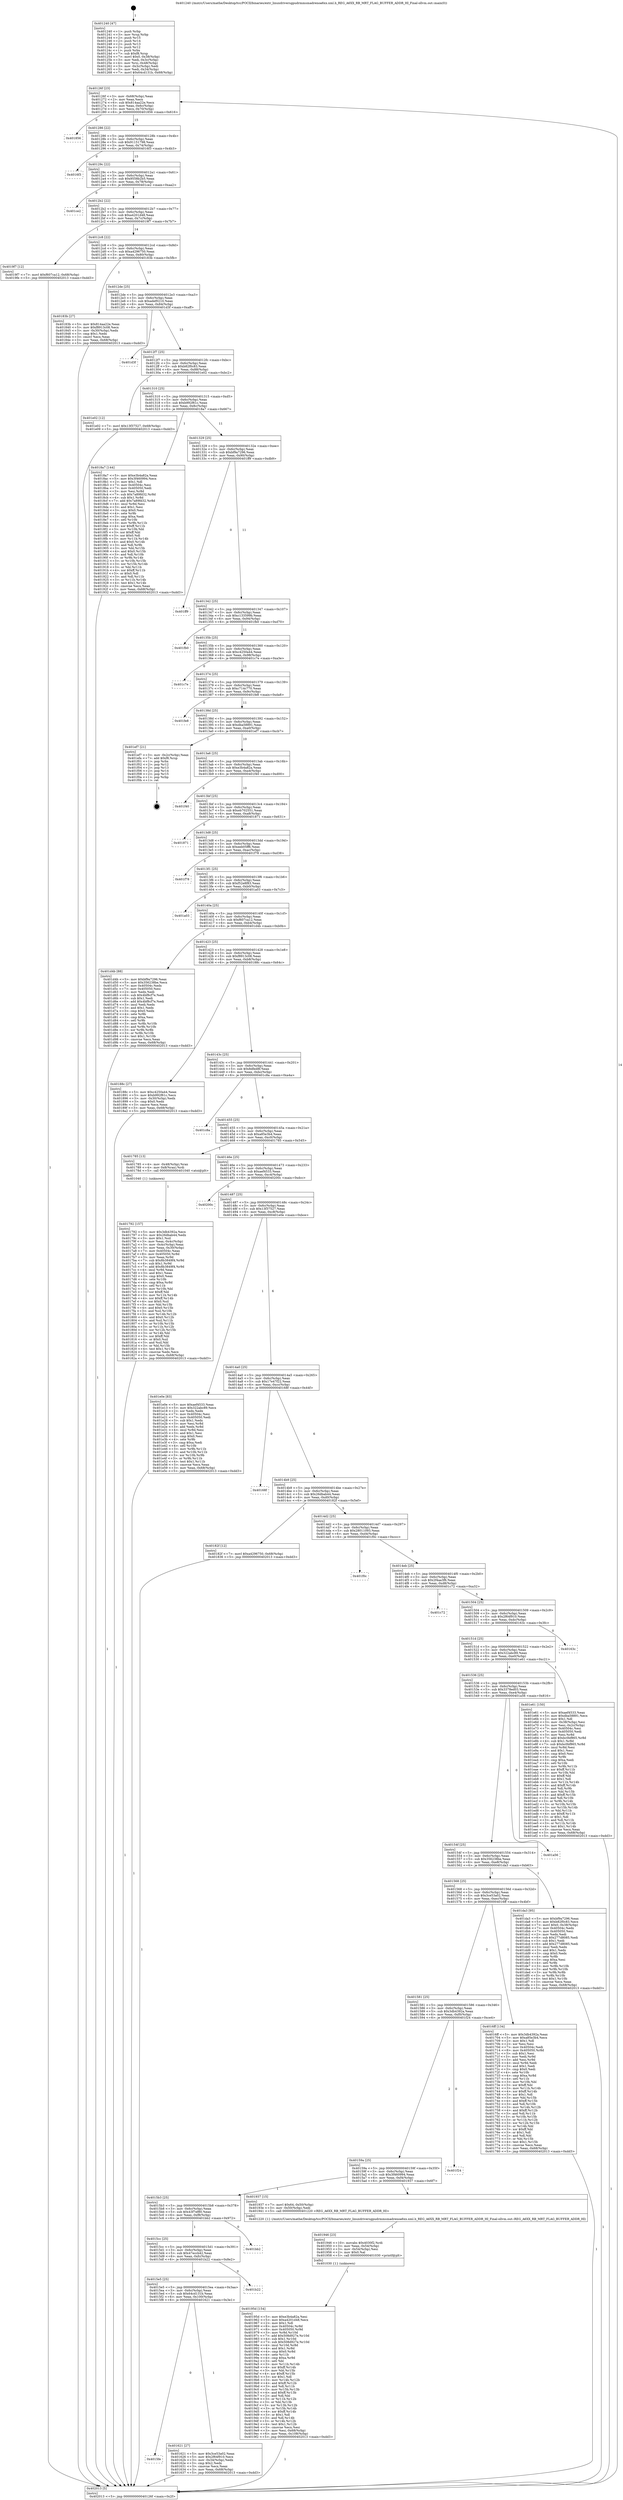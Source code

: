 digraph "0x401240" {
  label = "0x401240 (/mnt/c/Users/mathe/Desktop/tcc/POCII/binaries/extr_linuxdriversgpudrmmsmadrenoa6xx.xml.h_REG_A6XX_RB_MRT_FLAG_BUFFER_ADDR_HI_Final-ollvm.out::main(0))"
  labelloc = "t"
  node[shape=record]

  Entry [label="",width=0.3,height=0.3,shape=circle,fillcolor=black,style=filled]
  "0x40126f" [label="{
     0x40126f [23]\l
     | [instrs]\l
     &nbsp;&nbsp;0x40126f \<+3\>: mov -0x68(%rbp),%eax\l
     &nbsp;&nbsp;0x401272 \<+2\>: mov %eax,%ecx\l
     &nbsp;&nbsp;0x401274 \<+6\>: sub $0x814aa22e,%ecx\l
     &nbsp;&nbsp;0x40127a \<+3\>: mov %eax,-0x6c(%rbp)\l
     &nbsp;&nbsp;0x40127d \<+3\>: mov %ecx,-0x70(%rbp)\l
     &nbsp;&nbsp;0x401280 \<+6\>: je 0000000000401856 \<main+0x616\>\l
  }"]
  "0x401856" [label="{
     0x401856\l
  }", style=dashed]
  "0x401286" [label="{
     0x401286 [22]\l
     | [instrs]\l
     &nbsp;&nbsp;0x401286 \<+5\>: jmp 000000000040128b \<main+0x4b\>\l
     &nbsp;&nbsp;0x40128b \<+3\>: mov -0x6c(%rbp),%eax\l
     &nbsp;&nbsp;0x40128e \<+5\>: sub $0x91151798,%eax\l
     &nbsp;&nbsp;0x401293 \<+3\>: mov %eax,-0x74(%rbp)\l
     &nbsp;&nbsp;0x401296 \<+6\>: je 00000000004016f3 \<main+0x4b3\>\l
  }"]
  Exit [label="",width=0.3,height=0.3,shape=circle,fillcolor=black,style=filled,peripheries=2]
  "0x4016f3" [label="{
     0x4016f3\l
  }", style=dashed]
  "0x40129c" [label="{
     0x40129c [22]\l
     | [instrs]\l
     &nbsp;&nbsp;0x40129c \<+5\>: jmp 00000000004012a1 \<main+0x61\>\l
     &nbsp;&nbsp;0x4012a1 \<+3\>: mov -0x6c(%rbp),%eax\l
     &nbsp;&nbsp;0x4012a4 \<+5\>: sub $0x9558b2b5,%eax\l
     &nbsp;&nbsp;0x4012a9 \<+3\>: mov %eax,-0x78(%rbp)\l
     &nbsp;&nbsp;0x4012ac \<+6\>: je 0000000000401ce2 \<main+0xaa2\>\l
  }"]
  "0x40195d" [label="{
     0x40195d [154]\l
     | [instrs]\l
     &nbsp;&nbsp;0x40195d \<+5\>: mov $0xe3b4a82a,%esi\l
     &nbsp;&nbsp;0x401962 \<+5\>: mov $0xa4201d48,%ecx\l
     &nbsp;&nbsp;0x401967 \<+2\>: mov $0x1,%dl\l
     &nbsp;&nbsp;0x401969 \<+8\>: mov 0x40504c,%r8d\l
     &nbsp;&nbsp;0x401971 \<+8\>: mov 0x405050,%r9d\l
     &nbsp;&nbsp;0x401979 \<+3\>: mov %r8d,%r10d\l
     &nbsp;&nbsp;0x40197c \<+7\>: add $0x508d927e,%r10d\l
     &nbsp;&nbsp;0x401983 \<+4\>: sub $0x1,%r10d\l
     &nbsp;&nbsp;0x401987 \<+7\>: sub $0x508d927e,%r10d\l
     &nbsp;&nbsp;0x40198e \<+4\>: imul %r10d,%r8d\l
     &nbsp;&nbsp;0x401992 \<+4\>: and $0x1,%r8d\l
     &nbsp;&nbsp;0x401996 \<+4\>: cmp $0x0,%r8d\l
     &nbsp;&nbsp;0x40199a \<+4\>: sete %r11b\l
     &nbsp;&nbsp;0x40199e \<+4\>: cmp $0xa,%r9d\l
     &nbsp;&nbsp;0x4019a2 \<+3\>: setl %bl\l
     &nbsp;&nbsp;0x4019a5 \<+3\>: mov %r11b,%r14b\l
     &nbsp;&nbsp;0x4019a8 \<+4\>: xor $0xff,%r14b\l
     &nbsp;&nbsp;0x4019ac \<+3\>: mov %bl,%r15b\l
     &nbsp;&nbsp;0x4019af \<+4\>: xor $0xff,%r15b\l
     &nbsp;&nbsp;0x4019b3 \<+3\>: xor $0x1,%dl\l
     &nbsp;&nbsp;0x4019b6 \<+3\>: mov %r14b,%r12b\l
     &nbsp;&nbsp;0x4019b9 \<+4\>: and $0xff,%r12b\l
     &nbsp;&nbsp;0x4019bd \<+3\>: and %dl,%r11b\l
     &nbsp;&nbsp;0x4019c0 \<+3\>: mov %r15b,%r13b\l
     &nbsp;&nbsp;0x4019c3 \<+4\>: and $0xff,%r13b\l
     &nbsp;&nbsp;0x4019c7 \<+2\>: and %dl,%bl\l
     &nbsp;&nbsp;0x4019c9 \<+3\>: or %r11b,%r12b\l
     &nbsp;&nbsp;0x4019cc \<+3\>: or %bl,%r13b\l
     &nbsp;&nbsp;0x4019cf \<+3\>: xor %r13b,%r12b\l
     &nbsp;&nbsp;0x4019d2 \<+3\>: or %r15b,%r14b\l
     &nbsp;&nbsp;0x4019d5 \<+4\>: xor $0xff,%r14b\l
     &nbsp;&nbsp;0x4019d9 \<+3\>: or $0x1,%dl\l
     &nbsp;&nbsp;0x4019dc \<+3\>: and %dl,%r14b\l
     &nbsp;&nbsp;0x4019df \<+3\>: or %r14b,%r12b\l
     &nbsp;&nbsp;0x4019e2 \<+4\>: test $0x1,%r12b\l
     &nbsp;&nbsp;0x4019e6 \<+3\>: cmovne %ecx,%esi\l
     &nbsp;&nbsp;0x4019e9 \<+3\>: mov %esi,-0x68(%rbp)\l
     &nbsp;&nbsp;0x4019ec \<+6\>: mov %eax,-0x108(%rbp)\l
     &nbsp;&nbsp;0x4019f2 \<+5\>: jmp 0000000000402013 \<main+0xdd3\>\l
  }"]
  "0x401ce2" [label="{
     0x401ce2\l
  }", style=dashed]
  "0x4012b2" [label="{
     0x4012b2 [22]\l
     | [instrs]\l
     &nbsp;&nbsp;0x4012b2 \<+5\>: jmp 00000000004012b7 \<main+0x77\>\l
     &nbsp;&nbsp;0x4012b7 \<+3\>: mov -0x6c(%rbp),%eax\l
     &nbsp;&nbsp;0x4012ba \<+5\>: sub $0xa4201d48,%eax\l
     &nbsp;&nbsp;0x4012bf \<+3\>: mov %eax,-0x7c(%rbp)\l
     &nbsp;&nbsp;0x4012c2 \<+6\>: je 00000000004019f7 \<main+0x7b7\>\l
  }"]
  "0x401946" [label="{
     0x401946 [23]\l
     | [instrs]\l
     &nbsp;&nbsp;0x401946 \<+10\>: movabs $0x4030f2,%rdi\l
     &nbsp;&nbsp;0x401950 \<+3\>: mov %eax,-0x54(%rbp)\l
     &nbsp;&nbsp;0x401953 \<+3\>: mov -0x54(%rbp),%esi\l
     &nbsp;&nbsp;0x401956 \<+2\>: mov $0x0,%al\l
     &nbsp;&nbsp;0x401958 \<+5\>: call 0000000000401030 \<printf@plt\>\l
     | [calls]\l
     &nbsp;&nbsp;0x401030 \{1\} (unknown)\l
  }"]
  "0x4019f7" [label="{
     0x4019f7 [12]\l
     | [instrs]\l
     &nbsp;&nbsp;0x4019f7 \<+7\>: movl $0xf607ca12,-0x68(%rbp)\l
     &nbsp;&nbsp;0x4019fe \<+5\>: jmp 0000000000402013 \<main+0xdd3\>\l
  }"]
  "0x4012c8" [label="{
     0x4012c8 [22]\l
     | [instrs]\l
     &nbsp;&nbsp;0x4012c8 \<+5\>: jmp 00000000004012cd \<main+0x8d\>\l
     &nbsp;&nbsp;0x4012cd \<+3\>: mov -0x6c(%rbp),%eax\l
     &nbsp;&nbsp;0x4012d0 \<+5\>: sub $0xa4296750,%eax\l
     &nbsp;&nbsp;0x4012d5 \<+3\>: mov %eax,-0x80(%rbp)\l
     &nbsp;&nbsp;0x4012d8 \<+6\>: je 000000000040183b \<main+0x5fb\>\l
  }"]
  "0x401792" [label="{
     0x401792 [157]\l
     | [instrs]\l
     &nbsp;&nbsp;0x401792 \<+5\>: mov $0x3db4392a,%ecx\l
     &nbsp;&nbsp;0x401797 \<+5\>: mov $0x26dbab44,%edx\l
     &nbsp;&nbsp;0x40179c \<+3\>: mov $0x1,%sil\l
     &nbsp;&nbsp;0x40179f \<+3\>: mov %eax,-0x4c(%rbp)\l
     &nbsp;&nbsp;0x4017a2 \<+3\>: mov -0x4c(%rbp),%eax\l
     &nbsp;&nbsp;0x4017a5 \<+3\>: mov %eax,-0x30(%rbp)\l
     &nbsp;&nbsp;0x4017a8 \<+7\>: mov 0x40504c,%eax\l
     &nbsp;&nbsp;0x4017af \<+8\>: mov 0x405050,%r8d\l
     &nbsp;&nbsp;0x4017b7 \<+3\>: mov %eax,%r9d\l
     &nbsp;&nbsp;0x4017ba \<+7\>: sub $0x8b3849f4,%r9d\l
     &nbsp;&nbsp;0x4017c1 \<+4\>: sub $0x1,%r9d\l
     &nbsp;&nbsp;0x4017c5 \<+7\>: add $0x8b3849f4,%r9d\l
     &nbsp;&nbsp;0x4017cc \<+4\>: imul %r9d,%eax\l
     &nbsp;&nbsp;0x4017d0 \<+3\>: and $0x1,%eax\l
     &nbsp;&nbsp;0x4017d3 \<+3\>: cmp $0x0,%eax\l
     &nbsp;&nbsp;0x4017d6 \<+4\>: sete %r10b\l
     &nbsp;&nbsp;0x4017da \<+4\>: cmp $0xa,%r8d\l
     &nbsp;&nbsp;0x4017de \<+4\>: setl %r11b\l
     &nbsp;&nbsp;0x4017e2 \<+3\>: mov %r10b,%bl\l
     &nbsp;&nbsp;0x4017e5 \<+3\>: xor $0xff,%bl\l
     &nbsp;&nbsp;0x4017e8 \<+3\>: mov %r11b,%r14b\l
     &nbsp;&nbsp;0x4017eb \<+4\>: xor $0xff,%r14b\l
     &nbsp;&nbsp;0x4017ef \<+4\>: xor $0x0,%sil\l
     &nbsp;&nbsp;0x4017f3 \<+3\>: mov %bl,%r15b\l
     &nbsp;&nbsp;0x4017f6 \<+4\>: and $0x0,%r15b\l
     &nbsp;&nbsp;0x4017fa \<+3\>: and %sil,%r10b\l
     &nbsp;&nbsp;0x4017fd \<+3\>: mov %r14b,%r12b\l
     &nbsp;&nbsp;0x401800 \<+4\>: and $0x0,%r12b\l
     &nbsp;&nbsp;0x401804 \<+3\>: and %sil,%r11b\l
     &nbsp;&nbsp;0x401807 \<+3\>: or %r10b,%r15b\l
     &nbsp;&nbsp;0x40180a \<+3\>: or %r11b,%r12b\l
     &nbsp;&nbsp;0x40180d \<+3\>: xor %r12b,%r15b\l
     &nbsp;&nbsp;0x401810 \<+3\>: or %r14b,%bl\l
     &nbsp;&nbsp;0x401813 \<+3\>: xor $0xff,%bl\l
     &nbsp;&nbsp;0x401816 \<+4\>: or $0x0,%sil\l
     &nbsp;&nbsp;0x40181a \<+3\>: and %sil,%bl\l
     &nbsp;&nbsp;0x40181d \<+3\>: or %bl,%r15b\l
     &nbsp;&nbsp;0x401820 \<+4\>: test $0x1,%r15b\l
     &nbsp;&nbsp;0x401824 \<+3\>: cmovne %edx,%ecx\l
     &nbsp;&nbsp;0x401827 \<+3\>: mov %ecx,-0x68(%rbp)\l
     &nbsp;&nbsp;0x40182a \<+5\>: jmp 0000000000402013 \<main+0xdd3\>\l
  }"]
  "0x40183b" [label="{
     0x40183b [27]\l
     | [instrs]\l
     &nbsp;&nbsp;0x40183b \<+5\>: mov $0x814aa22e,%eax\l
     &nbsp;&nbsp;0x401840 \<+5\>: mov $0xf8913c08,%ecx\l
     &nbsp;&nbsp;0x401845 \<+3\>: mov -0x30(%rbp),%edx\l
     &nbsp;&nbsp;0x401848 \<+3\>: cmp $0x1,%edx\l
     &nbsp;&nbsp;0x40184b \<+3\>: cmovl %ecx,%eax\l
     &nbsp;&nbsp;0x40184e \<+3\>: mov %eax,-0x68(%rbp)\l
     &nbsp;&nbsp;0x401851 \<+5\>: jmp 0000000000402013 \<main+0xdd3\>\l
  }"]
  "0x4012de" [label="{
     0x4012de [25]\l
     | [instrs]\l
     &nbsp;&nbsp;0x4012de \<+5\>: jmp 00000000004012e3 \<main+0xa3\>\l
     &nbsp;&nbsp;0x4012e3 \<+3\>: mov -0x6c(%rbp),%eax\l
     &nbsp;&nbsp;0x4012e6 \<+5\>: sub $0xadef0210,%eax\l
     &nbsp;&nbsp;0x4012eb \<+6\>: mov %eax,-0x84(%rbp)\l
     &nbsp;&nbsp;0x4012f1 \<+6\>: je 0000000000401d3f \<main+0xaff\>\l
  }"]
  "0x401240" [label="{
     0x401240 [47]\l
     | [instrs]\l
     &nbsp;&nbsp;0x401240 \<+1\>: push %rbp\l
     &nbsp;&nbsp;0x401241 \<+3\>: mov %rsp,%rbp\l
     &nbsp;&nbsp;0x401244 \<+2\>: push %r15\l
     &nbsp;&nbsp;0x401246 \<+2\>: push %r14\l
     &nbsp;&nbsp;0x401248 \<+2\>: push %r13\l
     &nbsp;&nbsp;0x40124a \<+2\>: push %r12\l
     &nbsp;&nbsp;0x40124c \<+1\>: push %rbx\l
     &nbsp;&nbsp;0x40124d \<+7\>: sub $0xf8,%rsp\l
     &nbsp;&nbsp;0x401254 \<+7\>: movl $0x0,-0x38(%rbp)\l
     &nbsp;&nbsp;0x40125b \<+3\>: mov %edi,-0x3c(%rbp)\l
     &nbsp;&nbsp;0x40125e \<+4\>: mov %rsi,-0x48(%rbp)\l
     &nbsp;&nbsp;0x401262 \<+3\>: mov -0x3c(%rbp),%edi\l
     &nbsp;&nbsp;0x401265 \<+3\>: mov %edi,-0x34(%rbp)\l
     &nbsp;&nbsp;0x401268 \<+7\>: movl $0x64cd131b,-0x68(%rbp)\l
  }"]
  "0x401d3f" [label="{
     0x401d3f\l
  }", style=dashed]
  "0x4012f7" [label="{
     0x4012f7 [25]\l
     | [instrs]\l
     &nbsp;&nbsp;0x4012f7 \<+5\>: jmp 00000000004012fc \<main+0xbc\>\l
     &nbsp;&nbsp;0x4012fc \<+3\>: mov -0x6c(%rbp),%eax\l
     &nbsp;&nbsp;0x4012ff \<+5\>: sub $0xb82f0c83,%eax\l
     &nbsp;&nbsp;0x401304 \<+6\>: mov %eax,-0x88(%rbp)\l
     &nbsp;&nbsp;0x40130a \<+6\>: je 0000000000401e02 \<main+0xbc2\>\l
  }"]
  "0x402013" [label="{
     0x402013 [5]\l
     | [instrs]\l
     &nbsp;&nbsp;0x402013 \<+5\>: jmp 000000000040126f \<main+0x2f\>\l
  }"]
  "0x401e02" [label="{
     0x401e02 [12]\l
     | [instrs]\l
     &nbsp;&nbsp;0x401e02 \<+7\>: movl $0x13f37527,-0x68(%rbp)\l
     &nbsp;&nbsp;0x401e09 \<+5\>: jmp 0000000000402013 \<main+0xdd3\>\l
  }"]
  "0x401310" [label="{
     0x401310 [25]\l
     | [instrs]\l
     &nbsp;&nbsp;0x401310 \<+5\>: jmp 0000000000401315 \<main+0xd5\>\l
     &nbsp;&nbsp;0x401315 \<+3\>: mov -0x6c(%rbp),%eax\l
     &nbsp;&nbsp;0x401318 \<+5\>: sub $0xb992f61c,%eax\l
     &nbsp;&nbsp;0x40131d \<+6\>: mov %eax,-0x8c(%rbp)\l
     &nbsp;&nbsp;0x401323 \<+6\>: je 00000000004018a7 \<main+0x667\>\l
  }"]
  "0x4015fe" [label="{
     0x4015fe\l
  }", style=dashed]
  "0x4018a7" [label="{
     0x4018a7 [144]\l
     | [instrs]\l
     &nbsp;&nbsp;0x4018a7 \<+5\>: mov $0xe3b4a82a,%eax\l
     &nbsp;&nbsp;0x4018ac \<+5\>: mov $0x3f460994,%ecx\l
     &nbsp;&nbsp;0x4018b1 \<+2\>: mov $0x1,%dl\l
     &nbsp;&nbsp;0x4018b3 \<+7\>: mov 0x40504c,%esi\l
     &nbsp;&nbsp;0x4018ba \<+7\>: mov 0x405050,%edi\l
     &nbsp;&nbsp;0x4018c1 \<+3\>: mov %esi,%r8d\l
     &nbsp;&nbsp;0x4018c4 \<+7\>: sub $0x7a89fd32,%r8d\l
     &nbsp;&nbsp;0x4018cb \<+4\>: sub $0x1,%r8d\l
     &nbsp;&nbsp;0x4018cf \<+7\>: add $0x7a89fd32,%r8d\l
     &nbsp;&nbsp;0x4018d6 \<+4\>: imul %r8d,%esi\l
     &nbsp;&nbsp;0x4018da \<+3\>: and $0x1,%esi\l
     &nbsp;&nbsp;0x4018dd \<+3\>: cmp $0x0,%esi\l
     &nbsp;&nbsp;0x4018e0 \<+4\>: sete %r9b\l
     &nbsp;&nbsp;0x4018e4 \<+3\>: cmp $0xa,%edi\l
     &nbsp;&nbsp;0x4018e7 \<+4\>: setl %r10b\l
     &nbsp;&nbsp;0x4018eb \<+3\>: mov %r9b,%r11b\l
     &nbsp;&nbsp;0x4018ee \<+4\>: xor $0xff,%r11b\l
     &nbsp;&nbsp;0x4018f2 \<+3\>: mov %r10b,%bl\l
     &nbsp;&nbsp;0x4018f5 \<+3\>: xor $0xff,%bl\l
     &nbsp;&nbsp;0x4018f8 \<+3\>: xor $0x0,%dl\l
     &nbsp;&nbsp;0x4018fb \<+3\>: mov %r11b,%r14b\l
     &nbsp;&nbsp;0x4018fe \<+4\>: and $0x0,%r14b\l
     &nbsp;&nbsp;0x401902 \<+3\>: and %dl,%r9b\l
     &nbsp;&nbsp;0x401905 \<+3\>: mov %bl,%r15b\l
     &nbsp;&nbsp;0x401908 \<+4\>: and $0x0,%r15b\l
     &nbsp;&nbsp;0x40190c \<+3\>: and %dl,%r10b\l
     &nbsp;&nbsp;0x40190f \<+3\>: or %r9b,%r14b\l
     &nbsp;&nbsp;0x401912 \<+3\>: or %r10b,%r15b\l
     &nbsp;&nbsp;0x401915 \<+3\>: xor %r15b,%r14b\l
     &nbsp;&nbsp;0x401918 \<+3\>: or %bl,%r11b\l
     &nbsp;&nbsp;0x40191b \<+4\>: xor $0xff,%r11b\l
     &nbsp;&nbsp;0x40191f \<+3\>: or $0x0,%dl\l
     &nbsp;&nbsp;0x401922 \<+3\>: and %dl,%r11b\l
     &nbsp;&nbsp;0x401925 \<+3\>: or %r11b,%r14b\l
     &nbsp;&nbsp;0x401928 \<+4\>: test $0x1,%r14b\l
     &nbsp;&nbsp;0x40192c \<+3\>: cmovne %ecx,%eax\l
     &nbsp;&nbsp;0x40192f \<+3\>: mov %eax,-0x68(%rbp)\l
     &nbsp;&nbsp;0x401932 \<+5\>: jmp 0000000000402013 \<main+0xdd3\>\l
  }"]
  "0x401329" [label="{
     0x401329 [25]\l
     | [instrs]\l
     &nbsp;&nbsp;0x401329 \<+5\>: jmp 000000000040132e \<main+0xee\>\l
     &nbsp;&nbsp;0x40132e \<+3\>: mov -0x6c(%rbp),%eax\l
     &nbsp;&nbsp;0x401331 \<+5\>: sub $0xbf9a7296,%eax\l
     &nbsp;&nbsp;0x401336 \<+6\>: mov %eax,-0x90(%rbp)\l
     &nbsp;&nbsp;0x40133c \<+6\>: je 0000000000401ff9 \<main+0xdb9\>\l
  }"]
  "0x401621" [label="{
     0x401621 [27]\l
     | [instrs]\l
     &nbsp;&nbsp;0x401621 \<+5\>: mov $0x3ce53a02,%eax\l
     &nbsp;&nbsp;0x401626 \<+5\>: mov $0x2f64f910,%ecx\l
     &nbsp;&nbsp;0x40162b \<+3\>: mov -0x34(%rbp),%edx\l
     &nbsp;&nbsp;0x40162e \<+3\>: cmp $0x2,%edx\l
     &nbsp;&nbsp;0x401631 \<+3\>: cmovne %ecx,%eax\l
     &nbsp;&nbsp;0x401634 \<+3\>: mov %eax,-0x68(%rbp)\l
     &nbsp;&nbsp;0x401637 \<+5\>: jmp 0000000000402013 \<main+0xdd3\>\l
  }"]
  "0x401ff9" [label="{
     0x401ff9\l
  }", style=dashed]
  "0x401342" [label="{
     0x401342 [25]\l
     | [instrs]\l
     &nbsp;&nbsp;0x401342 \<+5\>: jmp 0000000000401347 \<main+0x107\>\l
     &nbsp;&nbsp;0x401347 \<+3\>: mov -0x6c(%rbp),%eax\l
     &nbsp;&nbsp;0x40134a \<+5\>: sub $0xc133599b,%eax\l
     &nbsp;&nbsp;0x40134f \<+6\>: mov %eax,-0x94(%rbp)\l
     &nbsp;&nbsp;0x401355 \<+6\>: je 0000000000401fb0 \<main+0xd70\>\l
  }"]
  "0x4015e5" [label="{
     0x4015e5 [25]\l
     | [instrs]\l
     &nbsp;&nbsp;0x4015e5 \<+5\>: jmp 00000000004015ea \<main+0x3aa\>\l
     &nbsp;&nbsp;0x4015ea \<+3\>: mov -0x6c(%rbp),%eax\l
     &nbsp;&nbsp;0x4015ed \<+5\>: sub $0x64cd131b,%eax\l
     &nbsp;&nbsp;0x4015f2 \<+6\>: mov %eax,-0x100(%rbp)\l
     &nbsp;&nbsp;0x4015f8 \<+6\>: je 0000000000401621 \<main+0x3e1\>\l
  }"]
  "0x401fb0" [label="{
     0x401fb0\l
  }", style=dashed]
  "0x40135b" [label="{
     0x40135b [25]\l
     | [instrs]\l
     &nbsp;&nbsp;0x40135b \<+5\>: jmp 0000000000401360 \<main+0x120\>\l
     &nbsp;&nbsp;0x401360 \<+3\>: mov -0x6c(%rbp),%eax\l
     &nbsp;&nbsp;0x401363 \<+5\>: sub $0xc4250a44,%eax\l
     &nbsp;&nbsp;0x401368 \<+6\>: mov %eax,-0x98(%rbp)\l
     &nbsp;&nbsp;0x40136e \<+6\>: je 0000000000401c7e \<main+0xa3e\>\l
  }"]
  "0x401b22" [label="{
     0x401b22\l
  }", style=dashed]
  "0x401c7e" [label="{
     0x401c7e\l
  }", style=dashed]
  "0x401374" [label="{
     0x401374 [25]\l
     | [instrs]\l
     &nbsp;&nbsp;0x401374 \<+5\>: jmp 0000000000401379 \<main+0x139\>\l
     &nbsp;&nbsp;0x401379 \<+3\>: mov -0x6c(%rbp),%eax\l
     &nbsp;&nbsp;0x40137c \<+5\>: sub $0xc714c770,%eax\l
     &nbsp;&nbsp;0x401381 \<+6\>: mov %eax,-0x9c(%rbp)\l
     &nbsp;&nbsp;0x401387 \<+6\>: je 0000000000401fe8 \<main+0xda8\>\l
  }"]
  "0x4015cc" [label="{
     0x4015cc [25]\l
     | [instrs]\l
     &nbsp;&nbsp;0x4015cc \<+5\>: jmp 00000000004015d1 \<main+0x391\>\l
     &nbsp;&nbsp;0x4015d1 \<+3\>: mov -0x6c(%rbp),%eax\l
     &nbsp;&nbsp;0x4015d4 \<+5\>: sub $0x47eccb42,%eax\l
     &nbsp;&nbsp;0x4015d9 \<+6\>: mov %eax,-0xfc(%rbp)\l
     &nbsp;&nbsp;0x4015df \<+6\>: je 0000000000401b22 \<main+0x8e2\>\l
  }"]
  "0x401fe8" [label="{
     0x401fe8\l
  }", style=dashed]
  "0x40138d" [label="{
     0x40138d [25]\l
     | [instrs]\l
     &nbsp;&nbsp;0x40138d \<+5\>: jmp 0000000000401392 \<main+0x152\>\l
     &nbsp;&nbsp;0x401392 \<+3\>: mov -0x6c(%rbp),%eax\l
     &nbsp;&nbsp;0x401395 \<+5\>: sub $0xdba58891,%eax\l
     &nbsp;&nbsp;0x40139a \<+6\>: mov %eax,-0xa0(%rbp)\l
     &nbsp;&nbsp;0x4013a0 \<+6\>: je 0000000000401ef7 \<main+0xcb7\>\l
  }"]
  "0x401bb2" [label="{
     0x401bb2\l
  }", style=dashed]
  "0x401ef7" [label="{
     0x401ef7 [21]\l
     | [instrs]\l
     &nbsp;&nbsp;0x401ef7 \<+3\>: mov -0x2c(%rbp),%eax\l
     &nbsp;&nbsp;0x401efa \<+7\>: add $0xf8,%rsp\l
     &nbsp;&nbsp;0x401f01 \<+1\>: pop %rbx\l
     &nbsp;&nbsp;0x401f02 \<+2\>: pop %r12\l
     &nbsp;&nbsp;0x401f04 \<+2\>: pop %r13\l
     &nbsp;&nbsp;0x401f06 \<+2\>: pop %r14\l
     &nbsp;&nbsp;0x401f08 \<+2\>: pop %r15\l
     &nbsp;&nbsp;0x401f0a \<+1\>: pop %rbp\l
     &nbsp;&nbsp;0x401f0b \<+1\>: ret\l
  }"]
  "0x4013a6" [label="{
     0x4013a6 [25]\l
     | [instrs]\l
     &nbsp;&nbsp;0x4013a6 \<+5\>: jmp 00000000004013ab \<main+0x16b\>\l
     &nbsp;&nbsp;0x4013ab \<+3\>: mov -0x6c(%rbp),%eax\l
     &nbsp;&nbsp;0x4013ae \<+5\>: sub $0xe3b4a82a,%eax\l
     &nbsp;&nbsp;0x4013b3 \<+6\>: mov %eax,-0xa4(%rbp)\l
     &nbsp;&nbsp;0x4013b9 \<+6\>: je 0000000000401f40 \<main+0xd00\>\l
  }"]
  "0x4015b3" [label="{
     0x4015b3 [25]\l
     | [instrs]\l
     &nbsp;&nbsp;0x4015b3 \<+5\>: jmp 00000000004015b8 \<main+0x378\>\l
     &nbsp;&nbsp;0x4015b8 \<+3\>: mov -0x6c(%rbp),%eax\l
     &nbsp;&nbsp;0x4015bb \<+5\>: sub $0x43f7ef80,%eax\l
     &nbsp;&nbsp;0x4015c0 \<+6\>: mov %eax,-0xf8(%rbp)\l
     &nbsp;&nbsp;0x4015c6 \<+6\>: je 0000000000401bb2 \<main+0x972\>\l
  }"]
  "0x401f40" [label="{
     0x401f40\l
  }", style=dashed]
  "0x4013bf" [label="{
     0x4013bf [25]\l
     | [instrs]\l
     &nbsp;&nbsp;0x4013bf \<+5\>: jmp 00000000004013c4 \<main+0x184\>\l
     &nbsp;&nbsp;0x4013c4 \<+3\>: mov -0x6c(%rbp),%eax\l
     &nbsp;&nbsp;0x4013c7 \<+5\>: sub $0xeb702551,%eax\l
     &nbsp;&nbsp;0x4013cc \<+6\>: mov %eax,-0xa8(%rbp)\l
     &nbsp;&nbsp;0x4013d2 \<+6\>: je 0000000000401871 \<main+0x631\>\l
  }"]
  "0x401937" [label="{
     0x401937 [15]\l
     | [instrs]\l
     &nbsp;&nbsp;0x401937 \<+7\>: movl $0x64,-0x50(%rbp)\l
     &nbsp;&nbsp;0x40193e \<+3\>: mov -0x50(%rbp),%edi\l
     &nbsp;&nbsp;0x401941 \<+5\>: call 0000000000401220 \<REG_A6XX_RB_MRT_FLAG_BUFFER_ADDR_HI\>\l
     | [calls]\l
     &nbsp;&nbsp;0x401220 \{1\} (/mnt/c/Users/mathe/Desktop/tcc/POCII/binaries/extr_linuxdriversgpudrmmsmadrenoa6xx.xml.h_REG_A6XX_RB_MRT_FLAG_BUFFER_ADDR_HI_Final-ollvm.out::REG_A6XX_RB_MRT_FLAG_BUFFER_ADDR_HI)\l
  }"]
  "0x401871" [label="{
     0x401871\l
  }", style=dashed]
  "0x4013d8" [label="{
     0x4013d8 [25]\l
     | [instrs]\l
     &nbsp;&nbsp;0x4013d8 \<+5\>: jmp 00000000004013dd \<main+0x19d\>\l
     &nbsp;&nbsp;0x4013dd \<+3\>: mov -0x6c(%rbp),%eax\l
     &nbsp;&nbsp;0x4013e0 \<+5\>: sub $0xeeb05ff6,%eax\l
     &nbsp;&nbsp;0x4013e5 \<+6\>: mov %eax,-0xac(%rbp)\l
     &nbsp;&nbsp;0x4013eb \<+6\>: je 0000000000401f78 \<main+0xd38\>\l
  }"]
  "0x40159a" [label="{
     0x40159a [25]\l
     | [instrs]\l
     &nbsp;&nbsp;0x40159a \<+5\>: jmp 000000000040159f \<main+0x35f\>\l
     &nbsp;&nbsp;0x40159f \<+3\>: mov -0x6c(%rbp),%eax\l
     &nbsp;&nbsp;0x4015a2 \<+5\>: sub $0x3f460994,%eax\l
     &nbsp;&nbsp;0x4015a7 \<+6\>: mov %eax,-0xf4(%rbp)\l
     &nbsp;&nbsp;0x4015ad \<+6\>: je 0000000000401937 \<main+0x6f7\>\l
  }"]
  "0x401f78" [label="{
     0x401f78\l
  }", style=dashed]
  "0x4013f1" [label="{
     0x4013f1 [25]\l
     | [instrs]\l
     &nbsp;&nbsp;0x4013f1 \<+5\>: jmp 00000000004013f6 \<main+0x1b6\>\l
     &nbsp;&nbsp;0x4013f6 \<+3\>: mov -0x6c(%rbp),%eax\l
     &nbsp;&nbsp;0x4013f9 \<+5\>: sub $0xf52e8f83,%eax\l
     &nbsp;&nbsp;0x4013fe \<+6\>: mov %eax,-0xb0(%rbp)\l
     &nbsp;&nbsp;0x401404 \<+6\>: je 0000000000401a03 \<main+0x7c3\>\l
  }"]
  "0x401f24" [label="{
     0x401f24\l
  }", style=dashed]
  "0x401a03" [label="{
     0x401a03\l
  }", style=dashed]
  "0x40140a" [label="{
     0x40140a [25]\l
     | [instrs]\l
     &nbsp;&nbsp;0x40140a \<+5\>: jmp 000000000040140f \<main+0x1cf\>\l
     &nbsp;&nbsp;0x40140f \<+3\>: mov -0x6c(%rbp),%eax\l
     &nbsp;&nbsp;0x401412 \<+5\>: sub $0xf607ca12,%eax\l
     &nbsp;&nbsp;0x401417 \<+6\>: mov %eax,-0xb4(%rbp)\l
     &nbsp;&nbsp;0x40141d \<+6\>: je 0000000000401d4b \<main+0xb0b\>\l
  }"]
  "0x401581" [label="{
     0x401581 [25]\l
     | [instrs]\l
     &nbsp;&nbsp;0x401581 \<+5\>: jmp 0000000000401586 \<main+0x346\>\l
     &nbsp;&nbsp;0x401586 \<+3\>: mov -0x6c(%rbp),%eax\l
     &nbsp;&nbsp;0x401589 \<+5\>: sub $0x3db4392a,%eax\l
     &nbsp;&nbsp;0x40158e \<+6\>: mov %eax,-0xf0(%rbp)\l
     &nbsp;&nbsp;0x401594 \<+6\>: je 0000000000401f24 \<main+0xce4\>\l
  }"]
  "0x401d4b" [label="{
     0x401d4b [88]\l
     | [instrs]\l
     &nbsp;&nbsp;0x401d4b \<+5\>: mov $0xbf9a7296,%eax\l
     &nbsp;&nbsp;0x401d50 \<+5\>: mov $0x356238be,%ecx\l
     &nbsp;&nbsp;0x401d55 \<+7\>: mov 0x40504c,%edx\l
     &nbsp;&nbsp;0x401d5c \<+7\>: mov 0x405050,%esi\l
     &nbsp;&nbsp;0x401d63 \<+2\>: mov %edx,%edi\l
     &nbsp;&nbsp;0x401d65 \<+6\>: sub $0x4bf8cf7e,%edi\l
     &nbsp;&nbsp;0x401d6b \<+3\>: sub $0x1,%edi\l
     &nbsp;&nbsp;0x401d6e \<+6\>: add $0x4bf8cf7e,%edi\l
     &nbsp;&nbsp;0x401d74 \<+3\>: imul %edi,%edx\l
     &nbsp;&nbsp;0x401d77 \<+3\>: and $0x1,%edx\l
     &nbsp;&nbsp;0x401d7a \<+3\>: cmp $0x0,%edx\l
     &nbsp;&nbsp;0x401d7d \<+4\>: sete %r8b\l
     &nbsp;&nbsp;0x401d81 \<+3\>: cmp $0xa,%esi\l
     &nbsp;&nbsp;0x401d84 \<+4\>: setl %r9b\l
     &nbsp;&nbsp;0x401d88 \<+3\>: mov %r8b,%r10b\l
     &nbsp;&nbsp;0x401d8b \<+3\>: and %r9b,%r10b\l
     &nbsp;&nbsp;0x401d8e \<+3\>: xor %r9b,%r8b\l
     &nbsp;&nbsp;0x401d91 \<+3\>: or %r8b,%r10b\l
     &nbsp;&nbsp;0x401d94 \<+4\>: test $0x1,%r10b\l
     &nbsp;&nbsp;0x401d98 \<+3\>: cmovne %ecx,%eax\l
     &nbsp;&nbsp;0x401d9b \<+3\>: mov %eax,-0x68(%rbp)\l
     &nbsp;&nbsp;0x401d9e \<+5\>: jmp 0000000000402013 \<main+0xdd3\>\l
  }"]
  "0x401423" [label="{
     0x401423 [25]\l
     | [instrs]\l
     &nbsp;&nbsp;0x401423 \<+5\>: jmp 0000000000401428 \<main+0x1e8\>\l
     &nbsp;&nbsp;0x401428 \<+3\>: mov -0x6c(%rbp),%eax\l
     &nbsp;&nbsp;0x40142b \<+5\>: sub $0xf8913c08,%eax\l
     &nbsp;&nbsp;0x401430 \<+6\>: mov %eax,-0xb8(%rbp)\l
     &nbsp;&nbsp;0x401436 \<+6\>: je 000000000040188c \<main+0x64c\>\l
  }"]
  "0x4016ff" [label="{
     0x4016ff [134]\l
     | [instrs]\l
     &nbsp;&nbsp;0x4016ff \<+5\>: mov $0x3db4392a,%eax\l
     &nbsp;&nbsp;0x401704 \<+5\>: mov $0xa85e3b4,%ecx\l
     &nbsp;&nbsp;0x401709 \<+2\>: mov $0x1,%dl\l
     &nbsp;&nbsp;0x40170b \<+2\>: xor %esi,%esi\l
     &nbsp;&nbsp;0x40170d \<+7\>: mov 0x40504c,%edi\l
     &nbsp;&nbsp;0x401714 \<+8\>: mov 0x405050,%r8d\l
     &nbsp;&nbsp;0x40171c \<+3\>: sub $0x1,%esi\l
     &nbsp;&nbsp;0x40171f \<+3\>: mov %edi,%r9d\l
     &nbsp;&nbsp;0x401722 \<+3\>: add %esi,%r9d\l
     &nbsp;&nbsp;0x401725 \<+4\>: imul %r9d,%edi\l
     &nbsp;&nbsp;0x401729 \<+3\>: and $0x1,%edi\l
     &nbsp;&nbsp;0x40172c \<+3\>: cmp $0x0,%edi\l
     &nbsp;&nbsp;0x40172f \<+4\>: sete %r10b\l
     &nbsp;&nbsp;0x401733 \<+4\>: cmp $0xa,%r8d\l
     &nbsp;&nbsp;0x401737 \<+4\>: setl %r11b\l
     &nbsp;&nbsp;0x40173b \<+3\>: mov %r10b,%bl\l
     &nbsp;&nbsp;0x40173e \<+3\>: xor $0xff,%bl\l
     &nbsp;&nbsp;0x401741 \<+3\>: mov %r11b,%r14b\l
     &nbsp;&nbsp;0x401744 \<+4\>: xor $0xff,%r14b\l
     &nbsp;&nbsp;0x401748 \<+3\>: xor $0x1,%dl\l
     &nbsp;&nbsp;0x40174b \<+3\>: mov %bl,%r15b\l
     &nbsp;&nbsp;0x40174e \<+4\>: and $0xff,%r15b\l
     &nbsp;&nbsp;0x401752 \<+3\>: and %dl,%r10b\l
     &nbsp;&nbsp;0x401755 \<+3\>: mov %r14b,%r12b\l
     &nbsp;&nbsp;0x401758 \<+4\>: and $0xff,%r12b\l
     &nbsp;&nbsp;0x40175c \<+3\>: and %dl,%r11b\l
     &nbsp;&nbsp;0x40175f \<+3\>: or %r10b,%r15b\l
     &nbsp;&nbsp;0x401762 \<+3\>: or %r11b,%r12b\l
     &nbsp;&nbsp;0x401765 \<+3\>: xor %r12b,%r15b\l
     &nbsp;&nbsp;0x401768 \<+3\>: or %r14b,%bl\l
     &nbsp;&nbsp;0x40176b \<+3\>: xor $0xff,%bl\l
     &nbsp;&nbsp;0x40176e \<+3\>: or $0x1,%dl\l
     &nbsp;&nbsp;0x401771 \<+2\>: and %dl,%bl\l
     &nbsp;&nbsp;0x401773 \<+3\>: or %bl,%r15b\l
     &nbsp;&nbsp;0x401776 \<+4\>: test $0x1,%r15b\l
     &nbsp;&nbsp;0x40177a \<+3\>: cmovne %ecx,%eax\l
     &nbsp;&nbsp;0x40177d \<+3\>: mov %eax,-0x68(%rbp)\l
     &nbsp;&nbsp;0x401780 \<+5\>: jmp 0000000000402013 \<main+0xdd3\>\l
  }"]
  "0x40188c" [label="{
     0x40188c [27]\l
     | [instrs]\l
     &nbsp;&nbsp;0x40188c \<+5\>: mov $0xc4250a44,%eax\l
     &nbsp;&nbsp;0x401891 \<+5\>: mov $0xb992f61c,%ecx\l
     &nbsp;&nbsp;0x401896 \<+3\>: mov -0x30(%rbp),%edx\l
     &nbsp;&nbsp;0x401899 \<+3\>: cmp $0x0,%edx\l
     &nbsp;&nbsp;0x40189c \<+3\>: cmove %ecx,%eax\l
     &nbsp;&nbsp;0x40189f \<+3\>: mov %eax,-0x68(%rbp)\l
     &nbsp;&nbsp;0x4018a2 \<+5\>: jmp 0000000000402013 \<main+0xdd3\>\l
  }"]
  "0x40143c" [label="{
     0x40143c [25]\l
     | [instrs]\l
     &nbsp;&nbsp;0x40143c \<+5\>: jmp 0000000000401441 \<main+0x201\>\l
     &nbsp;&nbsp;0x401441 \<+3\>: mov -0x6c(%rbp),%eax\l
     &nbsp;&nbsp;0x401444 \<+5\>: sub $0x8dfed8f,%eax\l
     &nbsp;&nbsp;0x401449 \<+6\>: mov %eax,-0xbc(%rbp)\l
     &nbsp;&nbsp;0x40144f \<+6\>: je 0000000000401c8a \<main+0xa4a\>\l
  }"]
  "0x401568" [label="{
     0x401568 [25]\l
     | [instrs]\l
     &nbsp;&nbsp;0x401568 \<+5\>: jmp 000000000040156d \<main+0x32d\>\l
     &nbsp;&nbsp;0x40156d \<+3\>: mov -0x6c(%rbp),%eax\l
     &nbsp;&nbsp;0x401570 \<+5\>: sub $0x3ce53a02,%eax\l
     &nbsp;&nbsp;0x401575 \<+6\>: mov %eax,-0xec(%rbp)\l
     &nbsp;&nbsp;0x40157b \<+6\>: je 00000000004016ff \<main+0x4bf\>\l
  }"]
  "0x401c8a" [label="{
     0x401c8a\l
  }", style=dashed]
  "0x401455" [label="{
     0x401455 [25]\l
     | [instrs]\l
     &nbsp;&nbsp;0x401455 \<+5\>: jmp 000000000040145a \<main+0x21a\>\l
     &nbsp;&nbsp;0x40145a \<+3\>: mov -0x6c(%rbp),%eax\l
     &nbsp;&nbsp;0x40145d \<+5\>: sub $0xa85e3b4,%eax\l
     &nbsp;&nbsp;0x401462 \<+6\>: mov %eax,-0xc0(%rbp)\l
     &nbsp;&nbsp;0x401468 \<+6\>: je 0000000000401785 \<main+0x545\>\l
  }"]
  "0x401da3" [label="{
     0x401da3 [95]\l
     | [instrs]\l
     &nbsp;&nbsp;0x401da3 \<+5\>: mov $0xbf9a7296,%eax\l
     &nbsp;&nbsp;0x401da8 \<+5\>: mov $0xb82f0c83,%ecx\l
     &nbsp;&nbsp;0x401dad \<+7\>: movl $0x0,-0x38(%rbp)\l
     &nbsp;&nbsp;0x401db4 \<+7\>: mov 0x40504c,%edx\l
     &nbsp;&nbsp;0x401dbb \<+7\>: mov 0x405050,%esi\l
     &nbsp;&nbsp;0x401dc2 \<+2\>: mov %edx,%edi\l
     &nbsp;&nbsp;0x401dc4 \<+6\>: sub $0x277d8085,%edi\l
     &nbsp;&nbsp;0x401dca \<+3\>: sub $0x1,%edi\l
     &nbsp;&nbsp;0x401dcd \<+6\>: add $0x277d8085,%edi\l
     &nbsp;&nbsp;0x401dd3 \<+3\>: imul %edi,%edx\l
     &nbsp;&nbsp;0x401dd6 \<+3\>: and $0x1,%edx\l
     &nbsp;&nbsp;0x401dd9 \<+3\>: cmp $0x0,%edx\l
     &nbsp;&nbsp;0x401ddc \<+4\>: sete %r8b\l
     &nbsp;&nbsp;0x401de0 \<+3\>: cmp $0xa,%esi\l
     &nbsp;&nbsp;0x401de3 \<+4\>: setl %r9b\l
     &nbsp;&nbsp;0x401de7 \<+3\>: mov %r8b,%r10b\l
     &nbsp;&nbsp;0x401dea \<+3\>: and %r9b,%r10b\l
     &nbsp;&nbsp;0x401ded \<+3\>: xor %r9b,%r8b\l
     &nbsp;&nbsp;0x401df0 \<+3\>: or %r8b,%r10b\l
     &nbsp;&nbsp;0x401df3 \<+4\>: test $0x1,%r10b\l
     &nbsp;&nbsp;0x401df7 \<+3\>: cmovne %ecx,%eax\l
     &nbsp;&nbsp;0x401dfa \<+3\>: mov %eax,-0x68(%rbp)\l
     &nbsp;&nbsp;0x401dfd \<+5\>: jmp 0000000000402013 \<main+0xdd3\>\l
  }"]
  "0x401785" [label="{
     0x401785 [13]\l
     | [instrs]\l
     &nbsp;&nbsp;0x401785 \<+4\>: mov -0x48(%rbp),%rax\l
     &nbsp;&nbsp;0x401789 \<+4\>: mov 0x8(%rax),%rdi\l
     &nbsp;&nbsp;0x40178d \<+5\>: call 0000000000401040 \<atoi@plt\>\l
     | [calls]\l
     &nbsp;&nbsp;0x401040 \{1\} (unknown)\l
  }"]
  "0x40146e" [label="{
     0x40146e [25]\l
     | [instrs]\l
     &nbsp;&nbsp;0x40146e \<+5\>: jmp 0000000000401473 \<main+0x233\>\l
     &nbsp;&nbsp;0x401473 \<+3\>: mov -0x6c(%rbp),%eax\l
     &nbsp;&nbsp;0x401476 \<+5\>: sub $0xaef4533,%eax\l
     &nbsp;&nbsp;0x40147b \<+6\>: mov %eax,-0xc4(%rbp)\l
     &nbsp;&nbsp;0x401481 \<+6\>: je 000000000040200c \<main+0xdcc\>\l
  }"]
  "0x40154f" [label="{
     0x40154f [25]\l
     | [instrs]\l
     &nbsp;&nbsp;0x40154f \<+5\>: jmp 0000000000401554 \<main+0x314\>\l
     &nbsp;&nbsp;0x401554 \<+3\>: mov -0x6c(%rbp),%eax\l
     &nbsp;&nbsp;0x401557 \<+5\>: sub $0x356238be,%eax\l
     &nbsp;&nbsp;0x40155c \<+6\>: mov %eax,-0xe8(%rbp)\l
     &nbsp;&nbsp;0x401562 \<+6\>: je 0000000000401da3 \<main+0xb63\>\l
  }"]
  "0x40200c" [label="{
     0x40200c\l
  }", style=dashed]
  "0x401487" [label="{
     0x401487 [25]\l
     | [instrs]\l
     &nbsp;&nbsp;0x401487 \<+5\>: jmp 000000000040148c \<main+0x24c\>\l
     &nbsp;&nbsp;0x40148c \<+3\>: mov -0x6c(%rbp),%eax\l
     &nbsp;&nbsp;0x40148f \<+5\>: sub $0x13f37527,%eax\l
     &nbsp;&nbsp;0x401494 \<+6\>: mov %eax,-0xc8(%rbp)\l
     &nbsp;&nbsp;0x40149a \<+6\>: je 0000000000401e0e \<main+0xbce\>\l
  }"]
  "0x401a56" [label="{
     0x401a56\l
  }", style=dashed]
  "0x401e0e" [label="{
     0x401e0e [83]\l
     | [instrs]\l
     &nbsp;&nbsp;0x401e0e \<+5\>: mov $0xaef4533,%eax\l
     &nbsp;&nbsp;0x401e13 \<+5\>: mov $0x322abc89,%ecx\l
     &nbsp;&nbsp;0x401e18 \<+2\>: xor %edx,%edx\l
     &nbsp;&nbsp;0x401e1a \<+7\>: mov 0x40504c,%esi\l
     &nbsp;&nbsp;0x401e21 \<+7\>: mov 0x405050,%edi\l
     &nbsp;&nbsp;0x401e28 \<+3\>: sub $0x1,%edx\l
     &nbsp;&nbsp;0x401e2b \<+3\>: mov %esi,%r8d\l
     &nbsp;&nbsp;0x401e2e \<+3\>: add %edx,%r8d\l
     &nbsp;&nbsp;0x401e31 \<+4\>: imul %r8d,%esi\l
     &nbsp;&nbsp;0x401e35 \<+3\>: and $0x1,%esi\l
     &nbsp;&nbsp;0x401e38 \<+3\>: cmp $0x0,%esi\l
     &nbsp;&nbsp;0x401e3b \<+4\>: sete %r9b\l
     &nbsp;&nbsp;0x401e3f \<+3\>: cmp $0xa,%edi\l
     &nbsp;&nbsp;0x401e42 \<+4\>: setl %r10b\l
     &nbsp;&nbsp;0x401e46 \<+3\>: mov %r9b,%r11b\l
     &nbsp;&nbsp;0x401e49 \<+3\>: and %r10b,%r11b\l
     &nbsp;&nbsp;0x401e4c \<+3\>: xor %r10b,%r9b\l
     &nbsp;&nbsp;0x401e4f \<+3\>: or %r9b,%r11b\l
     &nbsp;&nbsp;0x401e52 \<+4\>: test $0x1,%r11b\l
     &nbsp;&nbsp;0x401e56 \<+3\>: cmovne %ecx,%eax\l
     &nbsp;&nbsp;0x401e59 \<+3\>: mov %eax,-0x68(%rbp)\l
     &nbsp;&nbsp;0x401e5c \<+5\>: jmp 0000000000402013 \<main+0xdd3\>\l
  }"]
  "0x4014a0" [label="{
     0x4014a0 [25]\l
     | [instrs]\l
     &nbsp;&nbsp;0x4014a0 \<+5\>: jmp 00000000004014a5 \<main+0x265\>\l
     &nbsp;&nbsp;0x4014a5 \<+3\>: mov -0x6c(%rbp),%eax\l
     &nbsp;&nbsp;0x4014a8 \<+5\>: sub $0x17e47f22,%eax\l
     &nbsp;&nbsp;0x4014ad \<+6\>: mov %eax,-0xcc(%rbp)\l
     &nbsp;&nbsp;0x4014b3 \<+6\>: je 000000000040168f \<main+0x44f\>\l
  }"]
  "0x401536" [label="{
     0x401536 [25]\l
     | [instrs]\l
     &nbsp;&nbsp;0x401536 \<+5\>: jmp 000000000040153b \<main+0x2fb\>\l
     &nbsp;&nbsp;0x40153b \<+3\>: mov -0x6c(%rbp),%eax\l
     &nbsp;&nbsp;0x40153e \<+5\>: sub $0x3378ed03,%eax\l
     &nbsp;&nbsp;0x401543 \<+6\>: mov %eax,-0xe4(%rbp)\l
     &nbsp;&nbsp;0x401549 \<+6\>: je 0000000000401a56 \<main+0x816\>\l
  }"]
  "0x40168f" [label="{
     0x40168f\l
  }", style=dashed]
  "0x4014b9" [label="{
     0x4014b9 [25]\l
     | [instrs]\l
     &nbsp;&nbsp;0x4014b9 \<+5\>: jmp 00000000004014be \<main+0x27e\>\l
     &nbsp;&nbsp;0x4014be \<+3\>: mov -0x6c(%rbp),%eax\l
     &nbsp;&nbsp;0x4014c1 \<+5\>: sub $0x26dbab44,%eax\l
     &nbsp;&nbsp;0x4014c6 \<+6\>: mov %eax,-0xd0(%rbp)\l
     &nbsp;&nbsp;0x4014cc \<+6\>: je 000000000040182f \<main+0x5ef\>\l
  }"]
  "0x401e61" [label="{
     0x401e61 [150]\l
     | [instrs]\l
     &nbsp;&nbsp;0x401e61 \<+5\>: mov $0xaef4533,%eax\l
     &nbsp;&nbsp;0x401e66 \<+5\>: mov $0xdba58891,%ecx\l
     &nbsp;&nbsp;0x401e6b \<+2\>: mov $0x1,%dl\l
     &nbsp;&nbsp;0x401e6d \<+3\>: mov -0x38(%rbp),%esi\l
     &nbsp;&nbsp;0x401e70 \<+3\>: mov %esi,-0x2c(%rbp)\l
     &nbsp;&nbsp;0x401e73 \<+7\>: mov 0x40504c,%esi\l
     &nbsp;&nbsp;0x401e7a \<+7\>: mov 0x405050,%edi\l
     &nbsp;&nbsp;0x401e81 \<+3\>: mov %esi,%r8d\l
     &nbsp;&nbsp;0x401e84 \<+7\>: add $0xbc0bf865,%r8d\l
     &nbsp;&nbsp;0x401e8b \<+4\>: sub $0x1,%r8d\l
     &nbsp;&nbsp;0x401e8f \<+7\>: sub $0xbc0bf865,%r8d\l
     &nbsp;&nbsp;0x401e96 \<+4\>: imul %r8d,%esi\l
     &nbsp;&nbsp;0x401e9a \<+3\>: and $0x1,%esi\l
     &nbsp;&nbsp;0x401e9d \<+3\>: cmp $0x0,%esi\l
     &nbsp;&nbsp;0x401ea0 \<+4\>: sete %r9b\l
     &nbsp;&nbsp;0x401ea4 \<+3\>: cmp $0xa,%edi\l
     &nbsp;&nbsp;0x401ea7 \<+4\>: setl %r10b\l
     &nbsp;&nbsp;0x401eab \<+3\>: mov %r9b,%r11b\l
     &nbsp;&nbsp;0x401eae \<+4\>: xor $0xff,%r11b\l
     &nbsp;&nbsp;0x401eb2 \<+3\>: mov %r10b,%bl\l
     &nbsp;&nbsp;0x401eb5 \<+3\>: xor $0xff,%bl\l
     &nbsp;&nbsp;0x401eb8 \<+3\>: xor $0x1,%dl\l
     &nbsp;&nbsp;0x401ebb \<+3\>: mov %r11b,%r14b\l
     &nbsp;&nbsp;0x401ebe \<+4\>: and $0xff,%r14b\l
     &nbsp;&nbsp;0x401ec2 \<+3\>: and %dl,%r9b\l
     &nbsp;&nbsp;0x401ec5 \<+3\>: mov %bl,%r15b\l
     &nbsp;&nbsp;0x401ec8 \<+4\>: and $0xff,%r15b\l
     &nbsp;&nbsp;0x401ecc \<+3\>: and %dl,%r10b\l
     &nbsp;&nbsp;0x401ecf \<+3\>: or %r9b,%r14b\l
     &nbsp;&nbsp;0x401ed2 \<+3\>: or %r10b,%r15b\l
     &nbsp;&nbsp;0x401ed5 \<+3\>: xor %r15b,%r14b\l
     &nbsp;&nbsp;0x401ed8 \<+3\>: or %bl,%r11b\l
     &nbsp;&nbsp;0x401edb \<+4\>: xor $0xff,%r11b\l
     &nbsp;&nbsp;0x401edf \<+3\>: or $0x1,%dl\l
     &nbsp;&nbsp;0x401ee2 \<+3\>: and %dl,%r11b\l
     &nbsp;&nbsp;0x401ee5 \<+3\>: or %r11b,%r14b\l
     &nbsp;&nbsp;0x401ee8 \<+4\>: test $0x1,%r14b\l
     &nbsp;&nbsp;0x401eec \<+3\>: cmovne %ecx,%eax\l
     &nbsp;&nbsp;0x401eef \<+3\>: mov %eax,-0x68(%rbp)\l
     &nbsp;&nbsp;0x401ef2 \<+5\>: jmp 0000000000402013 \<main+0xdd3\>\l
  }"]
  "0x40182f" [label="{
     0x40182f [12]\l
     | [instrs]\l
     &nbsp;&nbsp;0x40182f \<+7\>: movl $0xa4296750,-0x68(%rbp)\l
     &nbsp;&nbsp;0x401836 \<+5\>: jmp 0000000000402013 \<main+0xdd3\>\l
  }"]
  "0x4014d2" [label="{
     0x4014d2 [25]\l
     | [instrs]\l
     &nbsp;&nbsp;0x4014d2 \<+5\>: jmp 00000000004014d7 \<main+0x297\>\l
     &nbsp;&nbsp;0x4014d7 \<+3\>: mov -0x6c(%rbp),%eax\l
     &nbsp;&nbsp;0x4014da \<+5\>: sub $0x28011093,%eax\l
     &nbsp;&nbsp;0x4014df \<+6\>: mov %eax,-0xd4(%rbp)\l
     &nbsp;&nbsp;0x4014e5 \<+6\>: je 0000000000401f0c \<main+0xccc\>\l
  }"]
  "0x40151d" [label="{
     0x40151d [25]\l
     | [instrs]\l
     &nbsp;&nbsp;0x40151d \<+5\>: jmp 0000000000401522 \<main+0x2e2\>\l
     &nbsp;&nbsp;0x401522 \<+3\>: mov -0x6c(%rbp),%eax\l
     &nbsp;&nbsp;0x401525 \<+5\>: sub $0x322abc89,%eax\l
     &nbsp;&nbsp;0x40152a \<+6\>: mov %eax,-0xe0(%rbp)\l
     &nbsp;&nbsp;0x401530 \<+6\>: je 0000000000401e61 \<main+0xc21\>\l
  }"]
  "0x401f0c" [label="{
     0x401f0c\l
  }", style=dashed]
  "0x4014eb" [label="{
     0x4014eb [25]\l
     | [instrs]\l
     &nbsp;&nbsp;0x4014eb \<+5\>: jmp 00000000004014f0 \<main+0x2b0\>\l
     &nbsp;&nbsp;0x4014f0 \<+3\>: mov -0x6c(%rbp),%eax\l
     &nbsp;&nbsp;0x4014f3 \<+5\>: sub $0x2f4aa3f6,%eax\l
     &nbsp;&nbsp;0x4014f8 \<+6\>: mov %eax,-0xd8(%rbp)\l
     &nbsp;&nbsp;0x4014fe \<+6\>: je 0000000000401c72 \<main+0xa32\>\l
  }"]
  "0x40163c" [label="{
     0x40163c\l
  }", style=dashed]
  "0x401c72" [label="{
     0x401c72\l
  }", style=dashed]
  "0x401504" [label="{
     0x401504 [25]\l
     | [instrs]\l
     &nbsp;&nbsp;0x401504 \<+5\>: jmp 0000000000401509 \<main+0x2c9\>\l
     &nbsp;&nbsp;0x401509 \<+3\>: mov -0x6c(%rbp),%eax\l
     &nbsp;&nbsp;0x40150c \<+5\>: sub $0x2f64f910,%eax\l
     &nbsp;&nbsp;0x401511 \<+6\>: mov %eax,-0xdc(%rbp)\l
     &nbsp;&nbsp;0x401517 \<+6\>: je 000000000040163c \<main+0x3fc\>\l
  }"]
  Entry -> "0x401240" [label=" 1"]
  "0x40126f" -> "0x401856" [label=" 0"]
  "0x40126f" -> "0x401286" [label=" 15"]
  "0x401ef7" -> Exit [label=" 1"]
  "0x401286" -> "0x4016f3" [label=" 0"]
  "0x401286" -> "0x40129c" [label=" 15"]
  "0x401e61" -> "0x402013" [label=" 1"]
  "0x40129c" -> "0x401ce2" [label=" 0"]
  "0x40129c" -> "0x4012b2" [label=" 15"]
  "0x401e0e" -> "0x402013" [label=" 1"]
  "0x4012b2" -> "0x4019f7" [label=" 1"]
  "0x4012b2" -> "0x4012c8" [label=" 14"]
  "0x401e02" -> "0x402013" [label=" 1"]
  "0x4012c8" -> "0x40183b" [label=" 1"]
  "0x4012c8" -> "0x4012de" [label=" 13"]
  "0x401da3" -> "0x402013" [label=" 1"]
  "0x4012de" -> "0x401d3f" [label=" 0"]
  "0x4012de" -> "0x4012f7" [label=" 13"]
  "0x401d4b" -> "0x402013" [label=" 1"]
  "0x4012f7" -> "0x401e02" [label=" 1"]
  "0x4012f7" -> "0x401310" [label=" 12"]
  "0x4019f7" -> "0x402013" [label=" 1"]
  "0x401310" -> "0x4018a7" [label=" 1"]
  "0x401310" -> "0x401329" [label=" 11"]
  "0x40195d" -> "0x402013" [label=" 1"]
  "0x401329" -> "0x401ff9" [label=" 0"]
  "0x401329" -> "0x401342" [label=" 11"]
  "0x401946" -> "0x40195d" [label=" 1"]
  "0x401342" -> "0x401fb0" [label=" 0"]
  "0x401342" -> "0x40135b" [label=" 11"]
  "0x4018a7" -> "0x402013" [label=" 1"]
  "0x40135b" -> "0x401c7e" [label=" 0"]
  "0x40135b" -> "0x401374" [label=" 11"]
  "0x40188c" -> "0x402013" [label=" 1"]
  "0x401374" -> "0x401fe8" [label=" 0"]
  "0x401374" -> "0x40138d" [label=" 11"]
  "0x40182f" -> "0x402013" [label=" 1"]
  "0x40138d" -> "0x401ef7" [label=" 1"]
  "0x40138d" -> "0x4013a6" [label=" 10"]
  "0x401792" -> "0x402013" [label=" 1"]
  "0x4013a6" -> "0x401f40" [label=" 0"]
  "0x4013a6" -> "0x4013bf" [label=" 10"]
  "0x4016ff" -> "0x402013" [label=" 1"]
  "0x4013bf" -> "0x401871" [label=" 0"]
  "0x4013bf" -> "0x4013d8" [label=" 10"]
  "0x402013" -> "0x40126f" [label=" 14"]
  "0x4013d8" -> "0x401f78" [label=" 0"]
  "0x4013d8" -> "0x4013f1" [label=" 10"]
  "0x401621" -> "0x402013" [label=" 1"]
  "0x4013f1" -> "0x401a03" [label=" 0"]
  "0x4013f1" -> "0x40140a" [label=" 10"]
  "0x4015e5" -> "0x4015fe" [label=" 0"]
  "0x40140a" -> "0x401d4b" [label=" 1"]
  "0x40140a" -> "0x401423" [label=" 9"]
  "0x401937" -> "0x401946" [label=" 1"]
  "0x401423" -> "0x40188c" [label=" 1"]
  "0x401423" -> "0x40143c" [label=" 8"]
  "0x4015cc" -> "0x4015e5" [label=" 1"]
  "0x40143c" -> "0x401c8a" [label=" 0"]
  "0x40143c" -> "0x401455" [label=" 8"]
  "0x40183b" -> "0x402013" [label=" 1"]
  "0x401455" -> "0x401785" [label=" 1"]
  "0x401455" -> "0x40146e" [label=" 7"]
  "0x4015b3" -> "0x4015cc" [label=" 1"]
  "0x40146e" -> "0x40200c" [label=" 0"]
  "0x40146e" -> "0x401487" [label=" 7"]
  "0x401785" -> "0x401792" [label=" 1"]
  "0x401487" -> "0x401e0e" [label=" 1"]
  "0x401487" -> "0x4014a0" [label=" 6"]
  "0x40159a" -> "0x4015b3" [label=" 1"]
  "0x4014a0" -> "0x40168f" [label=" 0"]
  "0x4014a0" -> "0x4014b9" [label=" 6"]
  "0x401240" -> "0x40126f" [label=" 1"]
  "0x4014b9" -> "0x40182f" [label=" 1"]
  "0x4014b9" -> "0x4014d2" [label=" 5"]
  "0x401581" -> "0x40159a" [label=" 2"]
  "0x4014d2" -> "0x401f0c" [label=" 0"]
  "0x4014d2" -> "0x4014eb" [label=" 5"]
  "0x4015e5" -> "0x401621" [label=" 1"]
  "0x4014eb" -> "0x401c72" [label=" 0"]
  "0x4014eb" -> "0x401504" [label=" 5"]
  "0x401568" -> "0x401581" [label=" 2"]
  "0x401504" -> "0x40163c" [label=" 0"]
  "0x401504" -> "0x40151d" [label=" 5"]
  "0x401581" -> "0x401f24" [label=" 0"]
  "0x40151d" -> "0x401e61" [label=" 1"]
  "0x40151d" -> "0x401536" [label=" 4"]
  "0x40159a" -> "0x401937" [label=" 1"]
  "0x401536" -> "0x401a56" [label=" 0"]
  "0x401536" -> "0x40154f" [label=" 4"]
  "0x4015b3" -> "0x401bb2" [label=" 0"]
  "0x40154f" -> "0x401da3" [label=" 1"]
  "0x40154f" -> "0x401568" [label=" 3"]
  "0x4015cc" -> "0x401b22" [label=" 0"]
  "0x401568" -> "0x4016ff" [label=" 1"]
}
